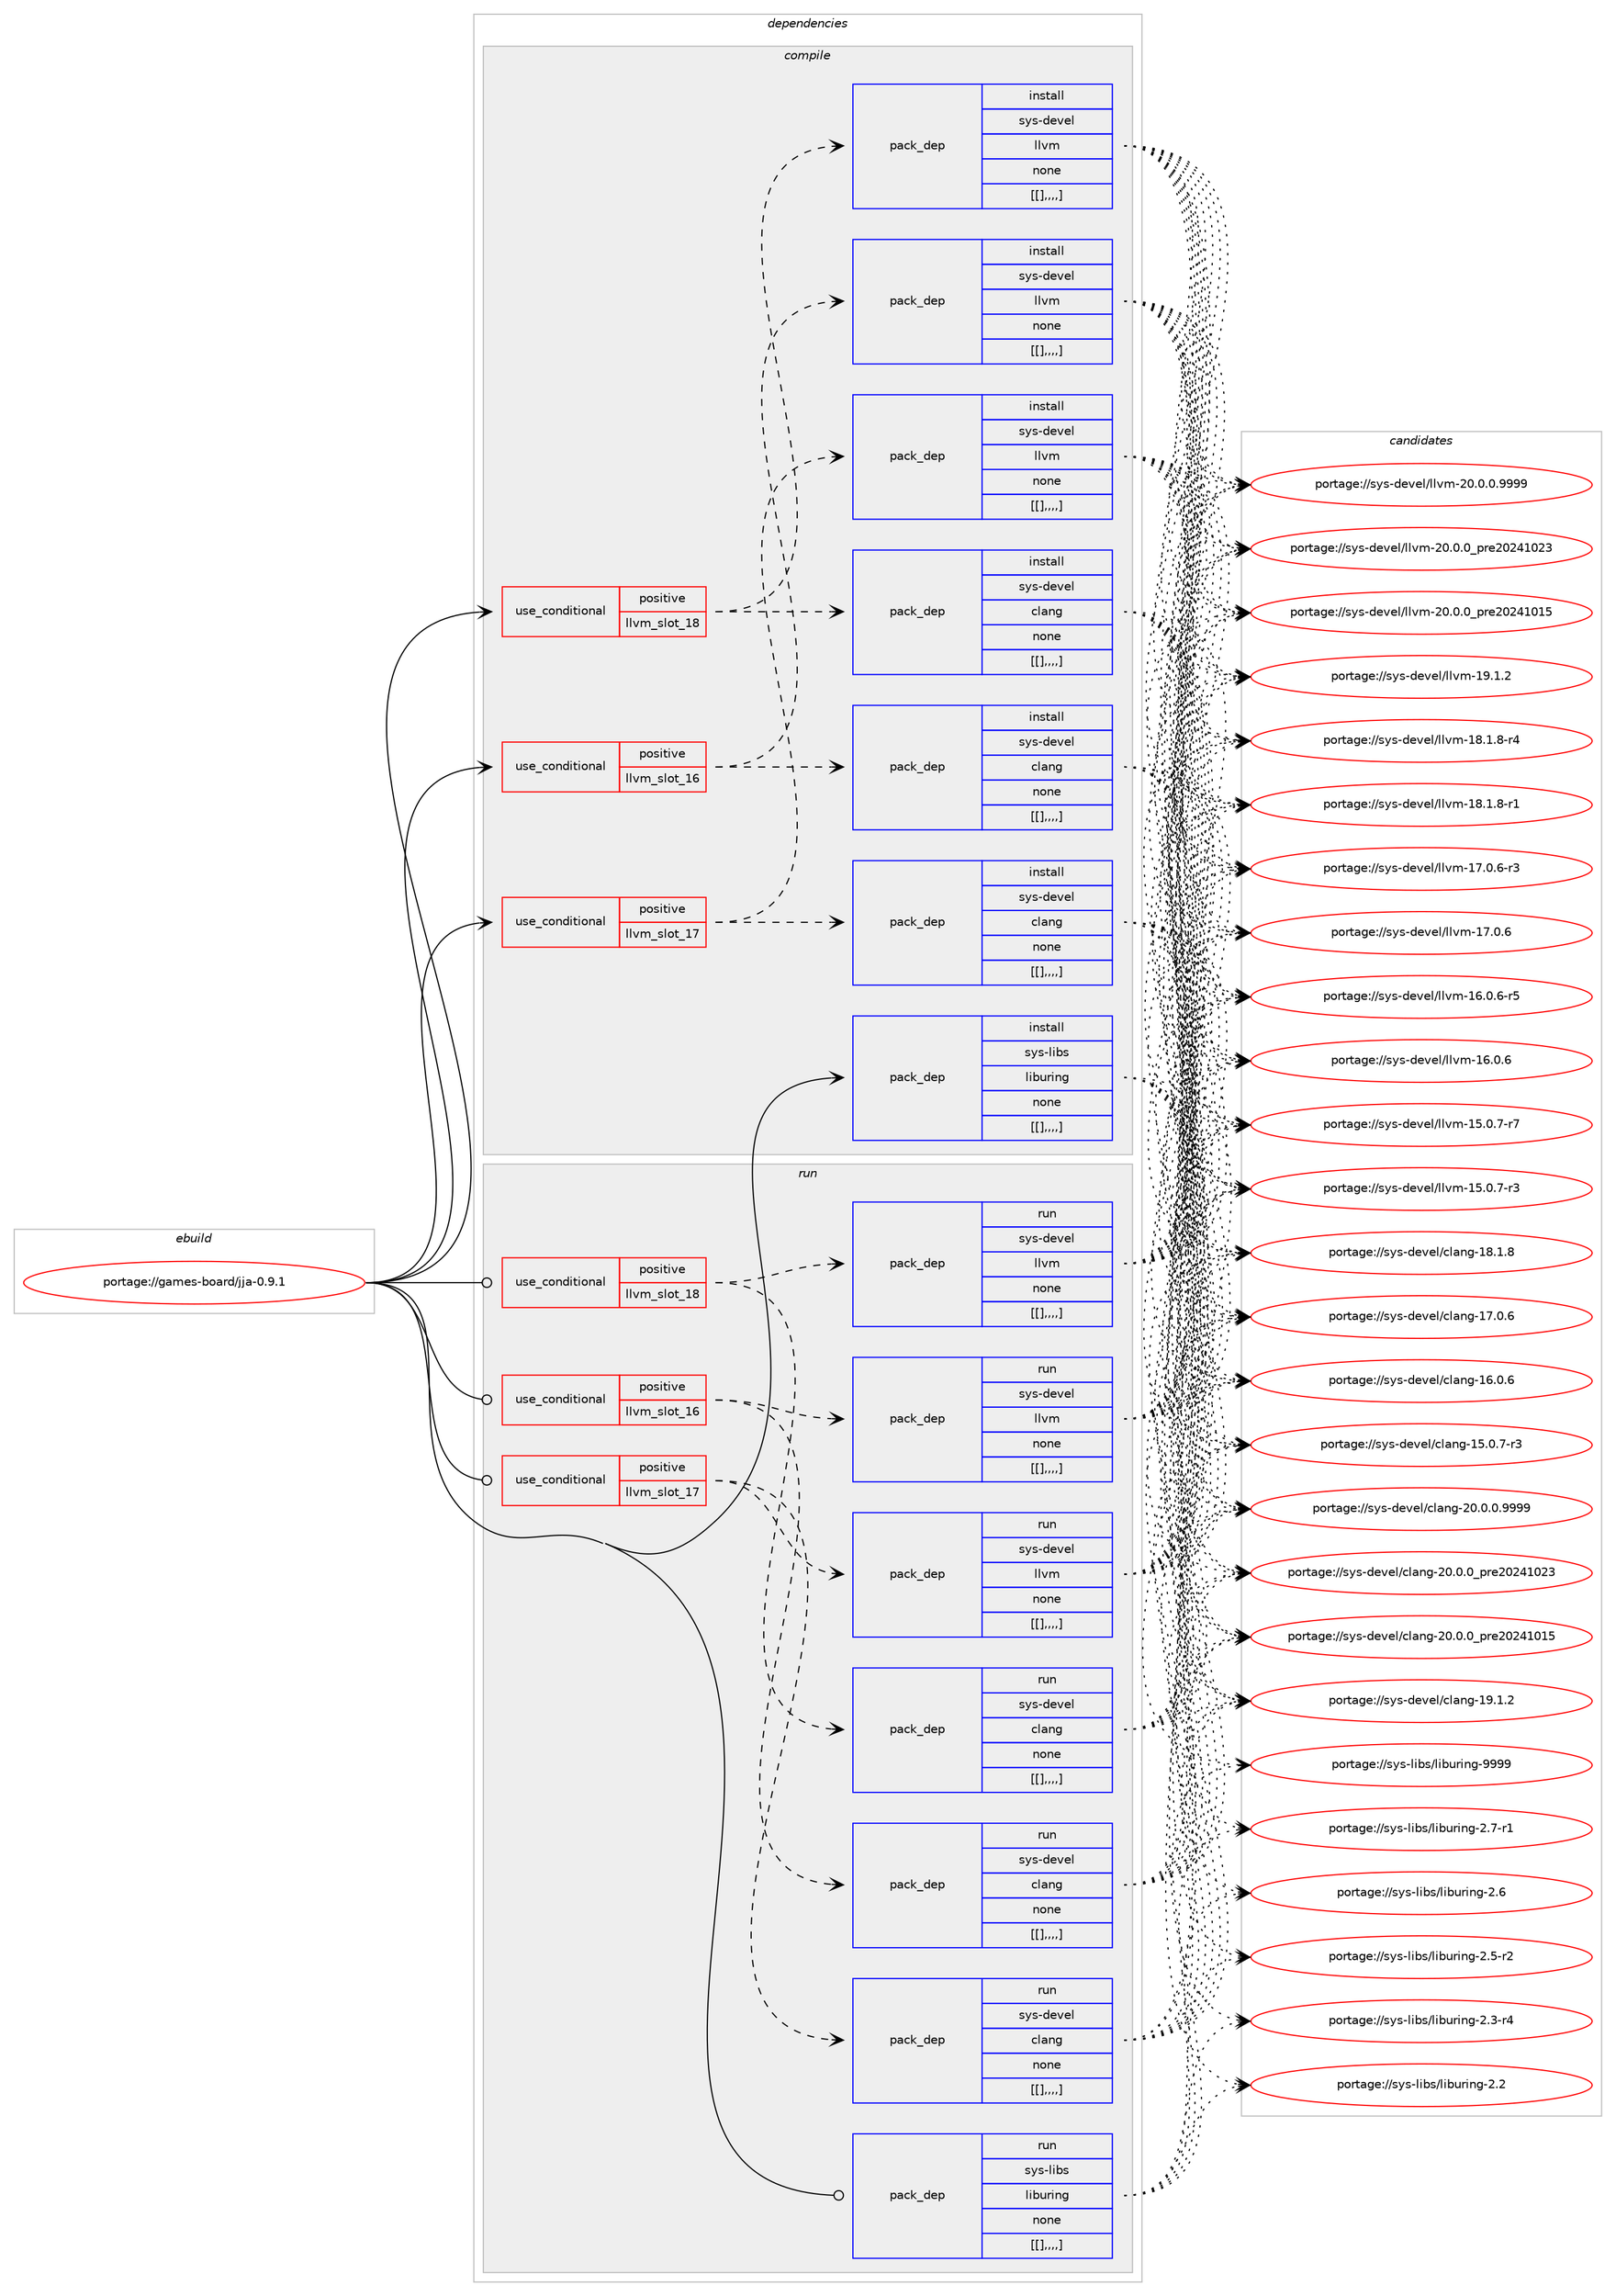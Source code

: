 digraph prolog {

# *************
# Graph options
# *************

newrank=true;
concentrate=true;
compound=true;
graph [rankdir=LR,fontname=Helvetica,fontsize=10,ranksep=1.5];#, ranksep=2.5, nodesep=0.2];
edge  [arrowhead=vee];
node  [fontname=Helvetica,fontsize=10];

# **********
# The ebuild
# **********

subgraph cluster_leftcol {
color=gray;
label=<<i>ebuild</i>>;
id [label="portage://games-board/jja-0.9.1", color=red, width=4, href="../games-board/jja-0.9.1.svg"];
}

# ****************
# The dependencies
# ****************

subgraph cluster_midcol {
color=gray;
label=<<i>dependencies</i>>;
subgraph cluster_compile {
fillcolor="#eeeeee";
style=filled;
label=<<i>compile</i>>;
subgraph cond67743 {
dependency237860 [label=<<TABLE BORDER="0" CELLBORDER="1" CELLSPACING="0" CELLPADDING="4"><TR><TD ROWSPAN="3" CELLPADDING="10">use_conditional</TD></TR><TR><TD>positive</TD></TR><TR><TD>llvm_slot_16</TD></TR></TABLE>>, shape=none, color=red];
subgraph pack168548 {
dependency237861 [label=<<TABLE BORDER="0" CELLBORDER="1" CELLSPACING="0" CELLPADDING="4" WIDTH="220"><TR><TD ROWSPAN="6" CELLPADDING="30">pack_dep</TD></TR><TR><TD WIDTH="110">install</TD></TR><TR><TD>sys-devel</TD></TR><TR><TD>clang</TD></TR><TR><TD>none</TD></TR><TR><TD>[[],,,,]</TD></TR></TABLE>>, shape=none, color=blue];
}
dependency237860:e -> dependency237861:w [weight=20,style="dashed",arrowhead="vee"];
subgraph pack168551 {
dependency237865 [label=<<TABLE BORDER="0" CELLBORDER="1" CELLSPACING="0" CELLPADDING="4" WIDTH="220"><TR><TD ROWSPAN="6" CELLPADDING="30">pack_dep</TD></TR><TR><TD WIDTH="110">install</TD></TR><TR><TD>sys-devel</TD></TR><TR><TD>llvm</TD></TR><TR><TD>none</TD></TR><TR><TD>[[],,,,]</TD></TR></TABLE>>, shape=none, color=blue];
}
dependency237860:e -> dependency237865:w [weight=20,style="dashed",arrowhead="vee"];
}
id:e -> dependency237860:w [weight=20,style="solid",arrowhead="vee"];
subgraph cond67747 {
dependency237916 [label=<<TABLE BORDER="0" CELLBORDER="1" CELLSPACING="0" CELLPADDING="4"><TR><TD ROWSPAN="3" CELLPADDING="10">use_conditional</TD></TR><TR><TD>positive</TD></TR><TR><TD>llvm_slot_17</TD></TR></TABLE>>, shape=none, color=red];
subgraph pack168592 {
dependency237920 [label=<<TABLE BORDER="0" CELLBORDER="1" CELLSPACING="0" CELLPADDING="4" WIDTH="220"><TR><TD ROWSPAN="6" CELLPADDING="30">pack_dep</TD></TR><TR><TD WIDTH="110">install</TD></TR><TR><TD>sys-devel</TD></TR><TR><TD>clang</TD></TR><TR><TD>none</TD></TR><TR><TD>[[],,,,]</TD></TR></TABLE>>, shape=none, color=blue];
}
dependency237916:e -> dependency237920:w [weight=20,style="dashed",arrowhead="vee"];
subgraph pack168596 {
dependency237926 [label=<<TABLE BORDER="0" CELLBORDER="1" CELLSPACING="0" CELLPADDING="4" WIDTH="220"><TR><TD ROWSPAN="6" CELLPADDING="30">pack_dep</TD></TR><TR><TD WIDTH="110">install</TD></TR><TR><TD>sys-devel</TD></TR><TR><TD>llvm</TD></TR><TR><TD>none</TD></TR><TR><TD>[[],,,,]</TD></TR></TABLE>>, shape=none, color=blue];
}
dependency237916:e -> dependency237926:w [weight=20,style="dashed",arrowhead="vee"];
}
id:e -> dependency237916:w [weight=20,style="solid",arrowhead="vee"];
subgraph cond67754 {
dependency237929 [label=<<TABLE BORDER="0" CELLBORDER="1" CELLSPACING="0" CELLPADDING="4"><TR><TD ROWSPAN="3" CELLPADDING="10">use_conditional</TD></TR><TR><TD>positive</TD></TR><TR><TD>llvm_slot_18</TD></TR></TABLE>>, shape=none, color=red];
subgraph pack168616 {
dependency237945 [label=<<TABLE BORDER="0" CELLBORDER="1" CELLSPACING="0" CELLPADDING="4" WIDTH="220"><TR><TD ROWSPAN="6" CELLPADDING="30">pack_dep</TD></TR><TR><TD WIDTH="110">install</TD></TR><TR><TD>sys-devel</TD></TR><TR><TD>clang</TD></TR><TR><TD>none</TD></TR><TR><TD>[[],,,,]</TD></TR></TABLE>>, shape=none, color=blue];
}
dependency237929:e -> dependency237945:w [weight=20,style="dashed",arrowhead="vee"];
subgraph pack168683 {
dependency238039 [label=<<TABLE BORDER="0" CELLBORDER="1" CELLSPACING="0" CELLPADDING="4" WIDTH="220"><TR><TD ROWSPAN="6" CELLPADDING="30">pack_dep</TD></TR><TR><TD WIDTH="110">install</TD></TR><TR><TD>sys-devel</TD></TR><TR><TD>llvm</TD></TR><TR><TD>none</TD></TR><TR><TD>[[],,,,]</TD></TR></TABLE>>, shape=none, color=blue];
}
dependency237929:e -> dependency238039:w [weight=20,style="dashed",arrowhead="vee"];
}
id:e -> dependency237929:w [weight=20,style="solid",arrowhead="vee"];
subgraph pack168712 {
dependency238069 [label=<<TABLE BORDER="0" CELLBORDER="1" CELLSPACING="0" CELLPADDING="4" WIDTH="220"><TR><TD ROWSPAN="6" CELLPADDING="30">pack_dep</TD></TR><TR><TD WIDTH="110">install</TD></TR><TR><TD>sys-libs</TD></TR><TR><TD>liburing</TD></TR><TR><TD>none</TD></TR><TR><TD>[[],,,,]</TD></TR></TABLE>>, shape=none, color=blue];
}
id:e -> dependency238069:w [weight=20,style="solid",arrowhead="vee"];
}
subgraph cluster_compileandrun {
fillcolor="#eeeeee";
style=filled;
label=<<i>compile and run</i>>;
}
subgraph cluster_run {
fillcolor="#eeeeee";
style=filled;
label=<<i>run</i>>;
subgraph cond67771 {
dependency238074 [label=<<TABLE BORDER="0" CELLBORDER="1" CELLSPACING="0" CELLPADDING="4"><TR><TD ROWSPAN="3" CELLPADDING="10">use_conditional</TD></TR><TR><TD>positive</TD></TR><TR><TD>llvm_slot_16</TD></TR></TABLE>>, shape=none, color=red];
subgraph pack168725 {
dependency238076 [label=<<TABLE BORDER="0" CELLBORDER="1" CELLSPACING="0" CELLPADDING="4" WIDTH="220"><TR><TD ROWSPAN="6" CELLPADDING="30">pack_dep</TD></TR><TR><TD WIDTH="110">run</TD></TR><TR><TD>sys-devel</TD></TR><TR><TD>clang</TD></TR><TR><TD>none</TD></TR><TR><TD>[[],,,,]</TD></TR></TABLE>>, shape=none, color=blue];
}
dependency238074:e -> dependency238076:w [weight=20,style="dashed",arrowhead="vee"];
subgraph pack168727 {
dependency238120 [label=<<TABLE BORDER="0" CELLBORDER="1" CELLSPACING="0" CELLPADDING="4" WIDTH="220"><TR><TD ROWSPAN="6" CELLPADDING="30">pack_dep</TD></TR><TR><TD WIDTH="110">run</TD></TR><TR><TD>sys-devel</TD></TR><TR><TD>llvm</TD></TR><TR><TD>none</TD></TR><TR><TD>[[],,,,]</TD></TR></TABLE>>, shape=none, color=blue];
}
dependency238074:e -> dependency238120:w [weight=20,style="dashed",arrowhead="vee"];
}
id:e -> dependency238074:w [weight=20,style="solid",arrowhead="odot"];
subgraph cond67779 {
dependency238124 [label=<<TABLE BORDER="0" CELLBORDER="1" CELLSPACING="0" CELLPADDING="4"><TR><TD ROWSPAN="3" CELLPADDING="10">use_conditional</TD></TR><TR><TD>positive</TD></TR><TR><TD>llvm_slot_17</TD></TR></TABLE>>, shape=none, color=red];
subgraph pack168795 {
dependency238183 [label=<<TABLE BORDER="0" CELLBORDER="1" CELLSPACING="0" CELLPADDING="4" WIDTH="220"><TR><TD ROWSPAN="6" CELLPADDING="30">pack_dep</TD></TR><TR><TD WIDTH="110">run</TD></TR><TR><TD>sys-devel</TD></TR><TR><TD>clang</TD></TR><TR><TD>none</TD></TR><TR><TD>[[],,,,]</TD></TR></TABLE>>, shape=none, color=blue];
}
dependency238124:e -> dependency238183:w [weight=20,style="dashed",arrowhead="vee"];
subgraph pack168864 {
dependency238252 [label=<<TABLE BORDER="0" CELLBORDER="1" CELLSPACING="0" CELLPADDING="4" WIDTH="220"><TR><TD ROWSPAN="6" CELLPADDING="30">pack_dep</TD></TR><TR><TD WIDTH="110">run</TD></TR><TR><TD>sys-devel</TD></TR><TR><TD>llvm</TD></TR><TR><TD>none</TD></TR><TR><TD>[[],,,,]</TD></TR></TABLE>>, shape=none, color=blue];
}
dependency238124:e -> dependency238252:w [weight=20,style="dashed",arrowhead="vee"];
}
id:e -> dependency238124:w [weight=20,style="solid",arrowhead="odot"];
subgraph cond67795 {
dependency238280 [label=<<TABLE BORDER="0" CELLBORDER="1" CELLSPACING="0" CELLPADDING="4"><TR><TD ROWSPAN="3" CELLPADDING="10">use_conditional</TD></TR><TR><TD>positive</TD></TR><TR><TD>llvm_slot_18</TD></TR></TABLE>>, shape=none, color=red];
subgraph pack168897 {
dependency238292 [label=<<TABLE BORDER="0" CELLBORDER="1" CELLSPACING="0" CELLPADDING="4" WIDTH="220"><TR><TD ROWSPAN="6" CELLPADDING="30">pack_dep</TD></TR><TR><TD WIDTH="110">run</TD></TR><TR><TD>sys-devel</TD></TR><TR><TD>clang</TD></TR><TR><TD>none</TD></TR><TR><TD>[[],,,,]</TD></TR></TABLE>>, shape=none, color=blue];
}
dependency238280:e -> dependency238292:w [weight=20,style="dashed",arrowhead="vee"];
subgraph pack168917 {
dependency238311 [label=<<TABLE BORDER="0" CELLBORDER="1" CELLSPACING="0" CELLPADDING="4" WIDTH="220"><TR><TD ROWSPAN="6" CELLPADDING="30">pack_dep</TD></TR><TR><TD WIDTH="110">run</TD></TR><TR><TD>sys-devel</TD></TR><TR><TD>llvm</TD></TR><TR><TD>none</TD></TR><TR><TD>[[],,,,]</TD></TR></TABLE>>, shape=none, color=blue];
}
dependency238280:e -> dependency238311:w [weight=20,style="dashed",arrowhead="vee"];
}
id:e -> dependency238280:w [weight=20,style="solid",arrowhead="odot"];
subgraph pack168935 {
dependency238341 [label=<<TABLE BORDER="0" CELLBORDER="1" CELLSPACING="0" CELLPADDING="4" WIDTH="220"><TR><TD ROWSPAN="6" CELLPADDING="30">pack_dep</TD></TR><TR><TD WIDTH="110">run</TD></TR><TR><TD>sys-libs</TD></TR><TR><TD>liburing</TD></TR><TR><TD>none</TD></TR><TR><TD>[[],,,,]</TD></TR></TABLE>>, shape=none, color=blue];
}
id:e -> dependency238341:w [weight=20,style="solid",arrowhead="odot"];
}
}

# **************
# The candidates
# **************

subgraph cluster_choices {
rank=same;
color=gray;
label=<<i>candidates</i>>;

subgraph choice168213 {
color=black;
nodesep=1;
choice11512111545100101118101108479910897110103455048464846484657575757 [label="portage://sys-devel/clang-20.0.0.9999", color=red, width=4,href="../sys-devel/clang-20.0.0.9999.svg"];
choice1151211154510010111810110847991089711010345504846484648951121141015048505249485051 [label="portage://sys-devel/clang-20.0.0_pre20241023", color=red, width=4,href="../sys-devel/clang-20.0.0_pre20241023.svg"];
choice1151211154510010111810110847991089711010345504846484648951121141015048505249484953 [label="portage://sys-devel/clang-20.0.0_pre20241015", color=red, width=4,href="../sys-devel/clang-20.0.0_pre20241015.svg"];
choice1151211154510010111810110847991089711010345495746494650 [label="portage://sys-devel/clang-19.1.2", color=red, width=4,href="../sys-devel/clang-19.1.2.svg"];
choice1151211154510010111810110847991089711010345495646494656 [label="portage://sys-devel/clang-18.1.8", color=red, width=4,href="../sys-devel/clang-18.1.8.svg"];
choice1151211154510010111810110847991089711010345495546484654 [label="portage://sys-devel/clang-17.0.6", color=red, width=4,href="../sys-devel/clang-17.0.6.svg"];
choice1151211154510010111810110847991089711010345495446484654 [label="portage://sys-devel/clang-16.0.6", color=red, width=4,href="../sys-devel/clang-16.0.6.svg"];
choice11512111545100101118101108479910897110103454953464846554511451 [label="portage://sys-devel/clang-15.0.7-r3", color=red, width=4,href="../sys-devel/clang-15.0.7-r3.svg"];
dependency237861:e -> choice11512111545100101118101108479910897110103455048464846484657575757:w [style=dotted,weight="100"];
dependency237861:e -> choice1151211154510010111810110847991089711010345504846484648951121141015048505249485051:w [style=dotted,weight="100"];
dependency237861:e -> choice1151211154510010111810110847991089711010345504846484648951121141015048505249484953:w [style=dotted,weight="100"];
dependency237861:e -> choice1151211154510010111810110847991089711010345495746494650:w [style=dotted,weight="100"];
dependency237861:e -> choice1151211154510010111810110847991089711010345495646494656:w [style=dotted,weight="100"];
dependency237861:e -> choice1151211154510010111810110847991089711010345495546484654:w [style=dotted,weight="100"];
dependency237861:e -> choice1151211154510010111810110847991089711010345495446484654:w [style=dotted,weight="100"];
dependency237861:e -> choice11512111545100101118101108479910897110103454953464846554511451:w [style=dotted,weight="100"];
}
subgraph choice168241 {
color=black;
nodesep=1;
choice1151211154510010111810110847108108118109455048464846484657575757 [label="portage://sys-devel/llvm-20.0.0.9999", color=red, width=4,href="../sys-devel/llvm-20.0.0.9999.svg"];
choice115121115451001011181011084710810811810945504846484648951121141015048505249485051 [label="portage://sys-devel/llvm-20.0.0_pre20241023", color=red, width=4,href="../sys-devel/llvm-20.0.0_pre20241023.svg"];
choice115121115451001011181011084710810811810945504846484648951121141015048505249484953 [label="portage://sys-devel/llvm-20.0.0_pre20241015", color=red, width=4,href="../sys-devel/llvm-20.0.0_pre20241015.svg"];
choice115121115451001011181011084710810811810945495746494650 [label="portage://sys-devel/llvm-19.1.2", color=red, width=4,href="../sys-devel/llvm-19.1.2.svg"];
choice1151211154510010111810110847108108118109454956464946564511452 [label="portage://sys-devel/llvm-18.1.8-r4", color=red, width=4,href="../sys-devel/llvm-18.1.8-r4.svg"];
choice1151211154510010111810110847108108118109454956464946564511449 [label="portage://sys-devel/llvm-18.1.8-r1", color=red, width=4,href="../sys-devel/llvm-18.1.8-r1.svg"];
choice1151211154510010111810110847108108118109454955464846544511451 [label="portage://sys-devel/llvm-17.0.6-r3", color=red, width=4,href="../sys-devel/llvm-17.0.6-r3.svg"];
choice115121115451001011181011084710810811810945495546484654 [label="portage://sys-devel/llvm-17.0.6", color=red, width=4,href="../sys-devel/llvm-17.0.6.svg"];
choice1151211154510010111810110847108108118109454954464846544511453 [label="portage://sys-devel/llvm-16.0.6-r5", color=red, width=4,href="../sys-devel/llvm-16.0.6-r5.svg"];
choice115121115451001011181011084710810811810945495446484654 [label="portage://sys-devel/llvm-16.0.6", color=red, width=4,href="../sys-devel/llvm-16.0.6.svg"];
choice1151211154510010111810110847108108118109454953464846554511455 [label="portage://sys-devel/llvm-15.0.7-r7", color=red, width=4,href="../sys-devel/llvm-15.0.7-r7.svg"];
choice1151211154510010111810110847108108118109454953464846554511451 [label="portage://sys-devel/llvm-15.0.7-r3", color=red, width=4,href="../sys-devel/llvm-15.0.7-r3.svg"];
dependency237865:e -> choice1151211154510010111810110847108108118109455048464846484657575757:w [style=dotted,weight="100"];
dependency237865:e -> choice115121115451001011181011084710810811810945504846484648951121141015048505249485051:w [style=dotted,weight="100"];
dependency237865:e -> choice115121115451001011181011084710810811810945504846484648951121141015048505249484953:w [style=dotted,weight="100"];
dependency237865:e -> choice115121115451001011181011084710810811810945495746494650:w [style=dotted,weight="100"];
dependency237865:e -> choice1151211154510010111810110847108108118109454956464946564511452:w [style=dotted,weight="100"];
dependency237865:e -> choice1151211154510010111810110847108108118109454956464946564511449:w [style=dotted,weight="100"];
dependency237865:e -> choice1151211154510010111810110847108108118109454955464846544511451:w [style=dotted,weight="100"];
dependency237865:e -> choice115121115451001011181011084710810811810945495546484654:w [style=dotted,weight="100"];
dependency237865:e -> choice1151211154510010111810110847108108118109454954464846544511453:w [style=dotted,weight="100"];
dependency237865:e -> choice115121115451001011181011084710810811810945495446484654:w [style=dotted,weight="100"];
dependency237865:e -> choice1151211154510010111810110847108108118109454953464846554511455:w [style=dotted,weight="100"];
dependency237865:e -> choice1151211154510010111810110847108108118109454953464846554511451:w [style=dotted,weight="100"];
}
subgraph choice168297 {
color=black;
nodesep=1;
choice11512111545100101118101108479910897110103455048464846484657575757 [label="portage://sys-devel/clang-20.0.0.9999", color=red, width=4,href="../sys-devel/clang-20.0.0.9999.svg"];
choice1151211154510010111810110847991089711010345504846484648951121141015048505249485051 [label="portage://sys-devel/clang-20.0.0_pre20241023", color=red, width=4,href="../sys-devel/clang-20.0.0_pre20241023.svg"];
choice1151211154510010111810110847991089711010345504846484648951121141015048505249484953 [label="portage://sys-devel/clang-20.0.0_pre20241015", color=red, width=4,href="../sys-devel/clang-20.0.0_pre20241015.svg"];
choice1151211154510010111810110847991089711010345495746494650 [label="portage://sys-devel/clang-19.1.2", color=red, width=4,href="../sys-devel/clang-19.1.2.svg"];
choice1151211154510010111810110847991089711010345495646494656 [label="portage://sys-devel/clang-18.1.8", color=red, width=4,href="../sys-devel/clang-18.1.8.svg"];
choice1151211154510010111810110847991089711010345495546484654 [label="portage://sys-devel/clang-17.0.6", color=red, width=4,href="../sys-devel/clang-17.0.6.svg"];
choice1151211154510010111810110847991089711010345495446484654 [label="portage://sys-devel/clang-16.0.6", color=red, width=4,href="../sys-devel/clang-16.0.6.svg"];
choice11512111545100101118101108479910897110103454953464846554511451 [label="portage://sys-devel/clang-15.0.7-r3", color=red, width=4,href="../sys-devel/clang-15.0.7-r3.svg"];
dependency237920:e -> choice11512111545100101118101108479910897110103455048464846484657575757:w [style=dotted,weight="100"];
dependency237920:e -> choice1151211154510010111810110847991089711010345504846484648951121141015048505249485051:w [style=dotted,weight="100"];
dependency237920:e -> choice1151211154510010111810110847991089711010345504846484648951121141015048505249484953:w [style=dotted,weight="100"];
dependency237920:e -> choice1151211154510010111810110847991089711010345495746494650:w [style=dotted,weight="100"];
dependency237920:e -> choice1151211154510010111810110847991089711010345495646494656:w [style=dotted,weight="100"];
dependency237920:e -> choice1151211154510010111810110847991089711010345495546484654:w [style=dotted,weight="100"];
dependency237920:e -> choice1151211154510010111810110847991089711010345495446484654:w [style=dotted,weight="100"];
dependency237920:e -> choice11512111545100101118101108479910897110103454953464846554511451:w [style=dotted,weight="100"];
}
subgraph choice168306 {
color=black;
nodesep=1;
choice1151211154510010111810110847108108118109455048464846484657575757 [label="portage://sys-devel/llvm-20.0.0.9999", color=red, width=4,href="../sys-devel/llvm-20.0.0.9999.svg"];
choice115121115451001011181011084710810811810945504846484648951121141015048505249485051 [label="portage://sys-devel/llvm-20.0.0_pre20241023", color=red, width=4,href="../sys-devel/llvm-20.0.0_pre20241023.svg"];
choice115121115451001011181011084710810811810945504846484648951121141015048505249484953 [label="portage://sys-devel/llvm-20.0.0_pre20241015", color=red, width=4,href="../sys-devel/llvm-20.0.0_pre20241015.svg"];
choice115121115451001011181011084710810811810945495746494650 [label="portage://sys-devel/llvm-19.1.2", color=red, width=4,href="../sys-devel/llvm-19.1.2.svg"];
choice1151211154510010111810110847108108118109454956464946564511452 [label="portage://sys-devel/llvm-18.1.8-r4", color=red, width=4,href="../sys-devel/llvm-18.1.8-r4.svg"];
choice1151211154510010111810110847108108118109454956464946564511449 [label="portage://sys-devel/llvm-18.1.8-r1", color=red, width=4,href="../sys-devel/llvm-18.1.8-r1.svg"];
choice1151211154510010111810110847108108118109454955464846544511451 [label="portage://sys-devel/llvm-17.0.6-r3", color=red, width=4,href="../sys-devel/llvm-17.0.6-r3.svg"];
choice115121115451001011181011084710810811810945495546484654 [label="portage://sys-devel/llvm-17.0.6", color=red, width=4,href="../sys-devel/llvm-17.0.6.svg"];
choice1151211154510010111810110847108108118109454954464846544511453 [label="portage://sys-devel/llvm-16.0.6-r5", color=red, width=4,href="../sys-devel/llvm-16.0.6-r5.svg"];
choice115121115451001011181011084710810811810945495446484654 [label="portage://sys-devel/llvm-16.0.6", color=red, width=4,href="../sys-devel/llvm-16.0.6.svg"];
choice1151211154510010111810110847108108118109454953464846554511455 [label="portage://sys-devel/llvm-15.0.7-r7", color=red, width=4,href="../sys-devel/llvm-15.0.7-r7.svg"];
choice1151211154510010111810110847108108118109454953464846554511451 [label="portage://sys-devel/llvm-15.0.7-r3", color=red, width=4,href="../sys-devel/llvm-15.0.7-r3.svg"];
dependency237926:e -> choice1151211154510010111810110847108108118109455048464846484657575757:w [style=dotted,weight="100"];
dependency237926:e -> choice115121115451001011181011084710810811810945504846484648951121141015048505249485051:w [style=dotted,weight="100"];
dependency237926:e -> choice115121115451001011181011084710810811810945504846484648951121141015048505249484953:w [style=dotted,weight="100"];
dependency237926:e -> choice115121115451001011181011084710810811810945495746494650:w [style=dotted,weight="100"];
dependency237926:e -> choice1151211154510010111810110847108108118109454956464946564511452:w [style=dotted,weight="100"];
dependency237926:e -> choice1151211154510010111810110847108108118109454956464946564511449:w [style=dotted,weight="100"];
dependency237926:e -> choice1151211154510010111810110847108108118109454955464846544511451:w [style=dotted,weight="100"];
dependency237926:e -> choice115121115451001011181011084710810811810945495546484654:w [style=dotted,weight="100"];
dependency237926:e -> choice1151211154510010111810110847108108118109454954464846544511453:w [style=dotted,weight="100"];
dependency237926:e -> choice115121115451001011181011084710810811810945495446484654:w [style=dotted,weight="100"];
dependency237926:e -> choice1151211154510010111810110847108108118109454953464846554511455:w [style=dotted,weight="100"];
dependency237926:e -> choice1151211154510010111810110847108108118109454953464846554511451:w [style=dotted,weight="100"];
}
subgraph choice168318 {
color=black;
nodesep=1;
choice11512111545100101118101108479910897110103455048464846484657575757 [label="portage://sys-devel/clang-20.0.0.9999", color=red, width=4,href="../sys-devel/clang-20.0.0.9999.svg"];
choice1151211154510010111810110847991089711010345504846484648951121141015048505249485051 [label="portage://sys-devel/clang-20.0.0_pre20241023", color=red, width=4,href="../sys-devel/clang-20.0.0_pre20241023.svg"];
choice1151211154510010111810110847991089711010345504846484648951121141015048505249484953 [label="portage://sys-devel/clang-20.0.0_pre20241015", color=red, width=4,href="../sys-devel/clang-20.0.0_pre20241015.svg"];
choice1151211154510010111810110847991089711010345495746494650 [label="portage://sys-devel/clang-19.1.2", color=red, width=4,href="../sys-devel/clang-19.1.2.svg"];
choice1151211154510010111810110847991089711010345495646494656 [label="portage://sys-devel/clang-18.1.8", color=red, width=4,href="../sys-devel/clang-18.1.8.svg"];
choice1151211154510010111810110847991089711010345495546484654 [label="portage://sys-devel/clang-17.0.6", color=red, width=4,href="../sys-devel/clang-17.0.6.svg"];
choice1151211154510010111810110847991089711010345495446484654 [label="portage://sys-devel/clang-16.0.6", color=red, width=4,href="../sys-devel/clang-16.0.6.svg"];
choice11512111545100101118101108479910897110103454953464846554511451 [label="portage://sys-devel/clang-15.0.7-r3", color=red, width=4,href="../sys-devel/clang-15.0.7-r3.svg"];
dependency237945:e -> choice11512111545100101118101108479910897110103455048464846484657575757:w [style=dotted,weight="100"];
dependency237945:e -> choice1151211154510010111810110847991089711010345504846484648951121141015048505249485051:w [style=dotted,weight="100"];
dependency237945:e -> choice1151211154510010111810110847991089711010345504846484648951121141015048505249484953:w [style=dotted,weight="100"];
dependency237945:e -> choice1151211154510010111810110847991089711010345495746494650:w [style=dotted,weight="100"];
dependency237945:e -> choice1151211154510010111810110847991089711010345495646494656:w [style=dotted,weight="100"];
dependency237945:e -> choice1151211154510010111810110847991089711010345495546484654:w [style=dotted,weight="100"];
dependency237945:e -> choice1151211154510010111810110847991089711010345495446484654:w [style=dotted,weight="100"];
dependency237945:e -> choice11512111545100101118101108479910897110103454953464846554511451:w [style=dotted,weight="100"];
}
subgraph choice168335 {
color=black;
nodesep=1;
choice1151211154510010111810110847108108118109455048464846484657575757 [label="portage://sys-devel/llvm-20.0.0.9999", color=red, width=4,href="../sys-devel/llvm-20.0.0.9999.svg"];
choice115121115451001011181011084710810811810945504846484648951121141015048505249485051 [label="portage://sys-devel/llvm-20.0.0_pre20241023", color=red, width=4,href="../sys-devel/llvm-20.0.0_pre20241023.svg"];
choice115121115451001011181011084710810811810945504846484648951121141015048505249484953 [label="portage://sys-devel/llvm-20.0.0_pre20241015", color=red, width=4,href="../sys-devel/llvm-20.0.0_pre20241015.svg"];
choice115121115451001011181011084710810811810945495746494650 [label="portage://sys-devel/llvm-19.1.2", color=red, width=4,href="../sys-devel/llvm-19.1.2.svg"];
choice1151211154510010111810110847108108118109454956464946564511452 [label="portage://sys-devel/llvm-18.1.8-r4", color=red, width=4,href="../sys-devel/llvm-18.1.8-r4.svg"];
choice1151211154510010111810110847108108118109454956464946564511449 [label="portage://sys-devel/llvm-18.1.8-r1", color=red, width=4,href="../sys-devel/llvm-18.1.8-r1.svg"];
choice1151211154510010111810110847108108118109454955464846544511451 [label="portage://sys-devel/llvm-17.0.6-r3", color=red, width=4,href="../sys-devel/llvm-17.0.6-r3.svg"];
choice115121115451001011181011084710810811810945495546484654 [label="portage://sys-devel/llvm-17.0.6", color=red, width=4,href="../sys-devel/llvm-17.0.6.svg"];
choice1151211154510010111810110847108108118109454954464846544511453 [label="portage://sys-devel/llvm-16.0.6-r5", color=red, width=4,href="../sys-devel/llvm-16.0.6-r5.svg"];
choice115121115451001011181011084710810811810945495446484654 [label="portage://sys-devel/llvm-16.0.6", color=red, width=4,href="../sys-devel/llvm-16.0.6.svg"];
choice1151211154510010111810110847108108118109454953464846554511455 [label="portage://sys-devel/llvm-15.0.7-r7", color=red, width=4,href="../sys-devel/llvm-15.0.7-r7.svg"];
choice1151211154510010111810110847108108118109454953464846554511451 [label="portage://sys-devel/llvm-15.0.7-r3", color=red, width=4,href="../sys-devel/llvm-15.0.7-r3.svg"];
dependency238039:e -> choice1151211154510010111810110847108108118109455048464846484657575757:w [style=dotted,weight="100"];
dependency238039:e -> choice115121115451001011181011084710810811810945504846484648951121141015048505249485051:w [style=dotted,weight="100"];
dependency238039:e -> choice115121115451001011181011084710810811810945504846484648951121141015048505249484953:w [style=dotted,weight="100"];
dependency238039:e -> choice115121115451001011181011084710810811810945495746494650:w [style=dotted,weight="100"];
dependency238039:e -> choice1151211154510010111810110847108108118109454956464946564511452:w [style=dotted,weight="100"];
dependency238039:e -> choice1151211154510010111810110847108108118109454956464946564511449:w [style=dotted,weight="100"];
dependency238039:e -> choice1151211154510010111810110847108108118109454955464846544511451:w [style=dotted,weight="100"];
dependency238039:e -> choice115121115451001011181011084710810811810945495546484654:w [style=dotted,weight="100"];
dependency238039:e -> choice1151211154510010111810110847108108118109454954464846544511453:w [style=dotted,weight="100"];
dependency238039:e -> choice115121115451001011181011084710810811810945495446484654:w [style=dotted,weight="100"];
dependency238039:e -> choice1151211154510010111810110847108108118109454953464846554511455:w [style=dotted,weight="100"];
dependency238039:e -> choice1151211154510010111810110847108108118109454953464846554511451:w [style=dotted,weight="100"];
}
subgraph choice168392 {
color=black;
nodesep=1;
choice115121115451081059811547108105981171141051101034557575757 [label="portage://sys-libs/liburing-9999", color=red, width=4,href="../sys-libs/liburing-9999.svg"];
choice11512111545108105981154710810598117114105110103455046554511449 [label="portage://sys-libs/liburing-2.7-r1", color=red, width=4,href="../sys-libs/liburing-2.7-r1.svg"];
choice1151211154510810598115471081059811711410511010345504654 [label="portage://sys-libs/liburing-2.6", color=red, width=4,href="../sys-libs/liburing-2.6.svg"];
choice11512111545108105981154710810598117114105110103455046534511450 [label="portage://sys-libs/liburing-2.5-r2", color=red, width=4,href="../sys-libs/liburing-2.5-r2.svg"];
choice11512111545108105981154710810598117114105110103455046514511452 [label="portage://sys-libs/liburing-2.3-r4", color=red, width=4,href="../sys-libs/liburing-2.3-r4.svg"];
choice1151211154510810598115471081059811711410511010345504650 [label="portage://sys-libs/liburing-2.2", color=red, width=4,href="../sys-libs/liburing-2.2.svg"];
dependency238069:e -> choice115121115451081059811547108105981171141051101034557575757:w [style=dotted,weight="100"];
dependency238069:e -> choice11512111545108105981154710810598117114105110103455046554511449:w [style=dotted,weight="100"];
dependency238069:e -> choice1151211154510810598115471081059811711410511010345504654:w [style=dotted,weight="100"];
dependency238069:e -> choice11512111545108105981154710810598117114105110103455046534511450:w [style=dotted,weight="100"];
dependency238069:e -> choice11512111545108105981154710810598117114105110103455046514511452:w [style=dotted,weight="100"];
dependency238069:e -> choice1151211154510810598115471081059811711410511010345504650:w [style=dotted,weight="100"];
}
subgraph choice168397 {
color=black;
nodesep=1;
choice11512111545100101118101108479910897110103455048464846484657575757 [label="portage://sys-devel/clang-20.0.0.9999", color=red, width=4,href="../sys-devel/clang-20.0.0.9999.svg"];
choice1151211154510010111810110847991089711010345504846484648951121141015048505249485051 [label="portage://sys-devel/clang-20.0.0_pre20241023", color=red, width=4,href="../sys-devel/clang-20.0.0_pre20241023.svg"];
choice1151211154510010111810110847991089711010345504846484648951121141015048505249484953 [label="portage://sys-devel/clang-20.0.0_pre20241015", color=red, width=4,href="../sys-devel/clang-20.0.0_pre20241015.svg"];
choice1151211154510010111810110847991089711010345495746494650 [label="portage://sys-devel/clang-19.1.2", color=red, width=4,href="../sys-devel/clang-19.1.2.svg"];
choice1151211154510010111810110847991089711010345495646494656 [label="portage://sys-devel/clang-18.1.8", color=red, width=4,href="../sys-devel/clang-18.1.8.svg"];
choice1151211154510010111810110847991089711010345495546484654 [label="portage://sys-devel/clang-17.0.6", color=red, width=4,href="../sys-devel/clang-17.0.6.svg"];
choice1151211154510010111810110847991089711010345495446484654 [label="portage://sys-devel/clang-16.0.6", color=red, width=4,href="../sys-devel/clang-16.0.6.svg"];
choice11512111545100101118101108479910897110103454953464846554511451 [label="portage://sys-devel/clang-15.0.7-r3", color=red, width=4,href="../sys-devel/clang-15.0.7-r3.svg"];
dependency238076:e -> choice11512111545100101118101108479910897110103455048464846484657575757:w [style=dotted,weight="100"];
dependency238076:e -> choice1151211154510010111810110847991089711010345504846484648951121141015048505249485051:w [style=dotted,weight="100"];
dependency238076:e -> choice1151211154510010111810110847991089711010345504846484648951121141015048505249484953:w [style=dotted,weight="100"];
dependency238076:e -> choice1151211154510010111810110847991089711010345495746494650:w [style=dotted,weight="100"];
dependency238076:e -> choice1151211154510010111810110847991089711010345495646494656:w [style=dotted,weight="100"];
dependency238076:e -> choice1151211154510010111810110847991089711010345495546484654:w [style=dotted,weight="100"];
dependency238076:e -> choice1151211154510010111810110847991089711010345495446484654:w [style=dotted,weight="100"];
dependency238076:e -> choice11512111545100101118101108479910897110103454953464846554511451:w [style=dotted,weight="100"];
}
subgraph choice168416 {
color=black;
nodesep=1;
choice1151211154510010111810110847108108118109455048464846484657575757 [label="portage://sys-devel/llvm-20.0.0.9999", color=red, width=4,href="../sys-devel/llvm-20.0.0.9999.svg"];
choice115121115451001011181011084710810811810945504846484648951121141015048505249485051 [label="portage://sys-devel/llvm-20.0.0_pre20241023", color=red, width=4,href="../sys-devel/llvm-20.0.0_pre20241023.svg"];
choice115121115451001011181011084710810811810945504846484648951121141015048505249484953 [label="portage://sys-devel/llvm-20.0.0_pre20241015", color=red, width=4,href="../sys-devel/llvm-20.0.0_pre20241015.svg"];
choice115121115451001011181011084710810811810945495746494650 [label="portage://sys-devel/llvm-19.1.2", color=red, width=4,href="../sys-devel/llvm-19.1.2.svg"];
choice1151211154510010111810110847108108118109454956464946564511452 [label="portage://sys-devel/llvm-18.1.8-r4", color=red, width=4,href="../sys-devel/llvm-18.1.8-r4.svg"];
choice1151211154510010111810110847108108118109454956464946564511449 [label="portage://sys-devel/llvm-18.1.8-r1", color=red, width=4,href="../sys-devel/llvm-18.1.8-r1.svg"];
choice1151211154510010111810110847108108118109454955464846544511451 [label="portage://sys-devel/llvm-17.0.6-r3", color=red, width=4,href="../sys-devel/llvm-17.0.6-r3.svg"];
choice115121115451001011181011084710810811810945495546484654 [label="portage://sys-devel/llvm-17.0.6", color=red, width=4,href="../sys-devel/llvm-17.0.6.svg"];
choice1151211154510010111810110847108108118109454954464846544511453 [label="portage://sys-devel/llvm-16.0.6-r5", color=red, width=4,href="../sys-devel/llvm-16.0.6-r5.svg"];
choice115121115451001011181011084710810811810945495446484654 [label="portage://sys-devel/llvm-16.0.6", color=red, width=4,href="../sys-devel/llvm-16.0.6.svg"];
choice1151211154510010111810110847108108118109454953464846554511455 [label="portage://sys-devel/llvm-15.0.7-r7", color=red, width=4,href="../sys-devel/llvm-15.0.7-r7.svg"];
choice1151211154510010111810110847108108118109454953464846554511451 [label="portage://sys-devel/llvm-15.0.7-r3", color=red, width=4,href="../sys-devel/llvm-15.0.7-r3.svg"];
dependency238120:e -> choice1151211154510010111810110847108108118109455048464846484657575757:w [style=dotted,weight="100"];
dependency238120:e -> choice115121115451001011181011084710810811810945504846484648951121141015048505249485051:w [style=dotted,weight="100"];
dependency238120:e -> choice115121115451001011181011084710810811810945504846484648951121141015048505249484953:w [style=dotted,weight="100"];
dependency238120:e -> choice115121115451001011181011084710810811810945495746494650:w [style=dotted,weight="100"];
dependency238120:e -> choice1151211154510010111810110847108108118109454956464946564511452:w [style=dotted,weight="100"];
dependency238120:e -> choice1151211154510010111810110847108108118109454956464946564511449:w [style=dotted,weight="100"];
dependency238120:e -> choice1151211154510010111810110847108108118109454955464846544511451:w [style=dotted,weight="100"];
dependency238120:e -> choice115121115451001011181011084710810811810945495546484654:w [style=dotted,weight="100"];
dependency238120:e -> choice1151211154510010111810110847108108118109454954464846544511453:w [style=dotted,weight="100"];
dependency238120:e -> choice115121115451001011181011084710810811810945495446484654:w [style=dotted,weight="100"];
dependency238120:e -> choice1151211154510010111810110847108108118109454953464846554511455:w [style=dotted,weight="100"];
dependency238120:e -> choice1151211154510010111810110847108108118109454953464846554511451:w [style=dotted,weight="100"];
}
subgraph choice168440 {
color=black;
nodesep=1;
choice11512111545100101118101108479910897110103455048464846484657575757 [label="portage://sys-devel/clang-20.0.0.9999", color=red, width=4,href="../sys-devel/clang-20.0.0.9999.svg"];
choice1151211154510010111810110847991089711010345504846484648951121141015048505249485051 [label="portage://sys-devel/clang-20.0.0_pre20241023", color=red, width=4,href="../sys-devel/clang-20.0.0_pre20241023.svg"];
choice1151211154510010111810110847991089711010345504846484648951121141015048505249484953 [label="portage://sys-devel/clang-20.0.0_pre20241015", color=red, width=4,href="../sys-devel/clang-20.0.0_pre20241015.svg"];
choice1151211154510010111810110847991089711010345495746494650 [label="portage://sys-devel/clang-19.1.2", color=red, width=4,href="../sys-devel/clang-19.1.2.svg"];
choice1151211154510010111810110847991089711010345495646494656 [label="portage://sys-devel/clang-18.1.8", color=red, width=4,href="../sys-devel/clang-18.1.8.svg"];
choice1151211154510010111810110847991089711010345495546484654 [label="portage://sys-devel/clang-17.0.6", color=red, width=4,href="../sys-devel/clang-17.0.6.svg"];
choice1151211154510010111810110847991089711010345495446484654 [label="portage://sys-devel/clang-16.0.6", color=red, width=4,href="../sys-devel/clang-16.0.6.svg"];
choice11512111545100101118101108479910897110103454953464846554511451 [label="portage://sys-devel/clang-15.0.7-r3", color=red, width=4,href="../sys-devel/clang-15.0.7-r3.svg"];
dependency238183:e -> choice11512111545100101118101108479910897110103455048464846484657575757:w [style=dotted,weight="100"];
dependency238183:e -> choice1151211154510010111810110847991089711010345504846484648951121141015048505249485051:w [style=dotted,weight="100"];
dependency238183:e -> choice1151211154510010111810110847991089711010345504846484648951121141015048505249484953:w [style=dotted,weight="100"];
dependency238183:e -> choice1151211154510010111810110847991089711010345495746494650:w [style=dotted,weight="100"];
dependency238183:e -> choice1151211154510010111810110847991089711010345495646494656:w [style=dotted,weight="100"];
dependency238183:e -> choice1151211154510010111810110847991089711010345495546484654:w [style=dotted,weight="100"];
dependency238183:e -> choice1151211154510010111810110847991089711010345495446484654:w [style=dotted,weight="100"];
dependency238183:e -> choice11512111545100101118101108479910897110103454953464846554511451:w [style=dotted,weight="100"];
}
subgraph choice168470 {
color=black;
nodesep=1;
choice1151211154510010111810110847108108118109455048464846484657575757 [label="portage://sys-devel/llvm-20.0.0.9999", color=red, width=4,href="../sys-devel/llvm-20.0.0.9999.svg"];
choice115121115451001011181011084710810811810945504846484648951121141015048505249485051 [label="portage://sys-devel/llvm-20.0.0_pre20241023", color=red, width=4,href="../sys-devel/llvm-20.0.0_pre20241023.svg"];
choice115121115451001011181011084710810811810945504846484648951121141015048505249484953 [label="portage://sys-devel/llvm-20.0.0_pre20241015", color=red, width=4,href="../sys-devel/llvm-20.0.0_pre20241015.svg"];
choice115121115451001011181011084710810811810945495746494650 [label="portage://sys-devel/llvm-19.1.2", color=red, width=4,href="../sys-devel/llvm-19.1.2.svg"];
choice1151211154510010111810110847108108118109454956464946564511452 [label="portage://sys-devel/llvm-18.1.8-r4", color=red, width=4,href="../sys-devel/llvm-18.1.8-r4.svg"];
choice1151211154510010111810110847108108118109454956464946564511449 [label="portage://sys-devel/llvm-18.1.8-r1", color=red, width=4,href="../sys-devel/llvm-18.1.8-r1.svg"];
choice1151211154510010111810110847108108118109454955464846544511451 [label="portage://sys-devel/llvm-17.0.6-r3", color=red, width=4,href="../sys-devel/llvm-17.0.6-r3.svg"];
choice115121115451001011181011084710810811810945495546484654 [label="portage://sys-devel/llvm-17.0.6", color=red, width=4,href="../sys-devel/llvm-17.0.6.svg"];
choice1151211154510010111810110847108108118109454954464846544511453 [label="portage://sys-devel/llvm-16.0.6-r5", color=red, width=4,href="../sys-devel/llvm-16.0.6-r5.svg"];
choice115121115451001011181011084710810811810945495446484654 [label="portage://sys-devel/llvm-16.0.6", color=red, width=4,href="../sys-devel/llvm-16.0.6.svg"];
choice1151211154510010111810110847108108118109454953464846554511455 [label="portage://sys-devel/llvm-15.0.7-r7", color=red, width=4,href="../sys-devel/llvm-15.0.7-r7.svg"];
choice1151211154510010111810110847108108118109454953464846554511451 [label="portage://sys-devel/llvm-15.0.7-r3", color=red, width=4,href="../sys-devel/llvm-15.0.7-r3.svg"];
dependency238252:e -> choice1151211154510010111810110847108108118109455048464846484657575757:w [style=dotted,weight="100"];
dependency238252:e -> choice115121115451001011181011084710810811810945504846484648951121141015048505249485051:w [style=dotted,weight="100"];
dependency238252:e -> choice115121115451001011181011084710810811810945504846484648951121141015048505249484953:w [style=dotted,weight="100"];
dependency238252:e -> choice115121115451001011181011084710810811810945495746494650:w [style=dotted,weight="100"];
dependency238252:e -> choice1151211154510010111810110847108108118109454956464946564511452:w [style=dotted,weight="100"];
dependency238252:e -> choice1151211154510010111810110847108108118109454956464946564511449:w [style=dotted,weight="100"];
dependency238252:e -> choice1151211154510010111810110847108108118109454955464846544511451:w [style=dotted,weight="100"];
dependency238252:e -> choice115121115451001011181011084710810811810945495546484654:w [style=dotted,weight="100"];
dependency238252:e -> choice1151211154510010111810110847108108118109454954464846544511453:w [style=dotted,weight="100"];
dependency238252:e -> choice115121115451001011181011084710810811810945495446484654:w [style=dotted,weight="100"];
dependency238252:e -> choice1151211154510010111810110847108108118109454953464846554511455:w [style=dotted,weight="100"];
dependency238252:e -> choice1151211154510010111810110847108108118109454953464846554511451:w [style=dotted,weight="100"];
}
subgraph choice168487 {
color=black;
nodesep=1;
choice11512111545100101118101108479910897110103455048464846484657575757 [label="portage://sys-devel/clang-20.0.0.9999", color=red, width=4,href="../sys-devel/clang-20.0.0.9999.svg"];
choice1151211154510010111810110847991089711010345504846484648951121141015048505249485051 [label="portage://sys-devel/clang-20.0.0_pre20241023", color=red, width=4,href="../sys-devel/clang-20.0.0_pre20241023.svg"];
choice1151211154510010111810110847991089711010345504846484648951121141015048505249484953 [label="portage://sys-devel/clang-20.0.0_pre20241015", color=red, width=4,href="../sys-devel/clang-20.0.0_pre20241015.svg"];
choice1151211154510010111810110847991089711010345495746494650 [label="portage://sys-devel/clang-19.1.2", color=red, width=4,href="../sys-devel/clang-19.1.2.svg"];
choice1151211154510010111810110847991089711010345495646494656 [label="portage://sys-devel/clang-18.1.8", color=red, width=4,href="../sys-devel/clang-18.1.8.svg"];
choice1151211154510010111810110847991089711010345495546484654 [label="portage://sys-devel/clang-17.0.6", color=red, width=4,href="../sys-devel/clang-17.0.6.svg"];
choice1151211154510010111810110847991089711010345495446484654 [label="portage://sys-devel/clang-16.0.6", color=red, width=4,href="../sys-devel/clang-16.0.6.svg"];
choice11512111545100101118101108479910897110103454953464846554511451 [label="portage://sys-devel/clang-15.0.7-r3", color=red, width=4,href="../sys-devel/clang-15.0.7-r3.svg"];
dependency238292:e -> choice11512111545100101118101108479910897110103455048464846484657575757:w [style=dotted,weight="100"];
dependency238292:e -> choice1151211154510010111810110847991089711010345504846484648951121141015048505249485051:w [style=dotted,weight="100"];
dependency238292:e -> choice1151211154510010111810110847991089711010345504846484648951121141015048505249484953:w [style=dotted,weight="100"];
dependency238292:e -> choice1151211154510010111810110847991089711010345495746494650:w [style=dotted,weight="100"];
dependency238292:e -> choice1151211154510010111810110847991089711010345495646494656:w [style=dotted,weight="100"];
dependency238292:e -> choice1151211154510010111810110847991089711010345495546484654:w [style=dotted,weight="100"];
dependency238292:e -> choice1151211154510010111810110847991089711010345495446484654:w [style=dotted,weight="100"];
dependency238292:e -> choice11512111545100101118101108479910897110103454953464846554511451:w [style=dotted,weight="100"];
}
subgraph choice168505 {
color=black;
nodesep=1;
choice1151211154510010111810110847108108118109455048464846484657575757 [label="portage://sys-devel/llvm-20.0.0.9999", color=red, width=4,href="../sys-devel/llvm-20.0.0.9999.svg"];
choice115121115451001011181011084710810811810945504846484648951121141015048505249485051 [label="portage://sys-devel/llvm-20.0.0_pre20241023", color=red, width=4,href="../sys-devel/llvm-20.0.0_pre20241023.svg"];
choice115121115451001011181011084710810811810945504846484648951121141015048505249484953 [label="portage://sys-devel/llvm-20.0.0_pre20241015", color=red, width=4,href="../sys-devel/llvm-20.0.0_pre20241015.svg"];
choice115121115451001011181011084710810811810945495746494650 [label="portage://sys-devel/llvm-19.1.2", color=red, width=4,href="../sys-devel/llvm-19.1.2.svg"];
choice1151211154510010111810110847108108118109454956464946564511452 [label="portage://sys-devel/llvm-18.1.8-r4", color=red, width=4,href="../sys-devel/llvm-18.1.8-r4.svg"];
choice1151211154510010111810110847108108118109454956464946564511449 [label="portage://sys-devel/llvm-18.1.8-r1", color=red, width=4,href="../sys-devel/llvm-18.1.8-r1.svg"];
choice1151211154510010111810110847108108118109454955464846544511451 [label="portage://sys-devel/llvm-17.0.6-r3", color=red, width=4,href="../sys-devel/llvm-17.0.6-r3.svg"];
choice115121115451001011181011084710810811810945495546484654 [label="portage://sys-devel/llvm-17.0.6", color=red, width=4,href="../sys-devel/llvm-17.0.6.svg"];
choice1151211154510010111810110847108108118109454954464846544511453 [label="portage://sys-devel/llvm-16.0.6-r5", color=red, width=4,href="../sys-devel/llvm-16.0.6-r5.svg"];
choice115121115451001011181011084710810811810945495446484654 [label="portage://sys-devel/llvm-16.0.6", color=red, width=4,href="../sys-devel/llvm-16.0.6.svg"];
choice1151211154510010111810110847108108118109454953464846554511455 [label="portage://sys-devel/llvm-15.0.7-r7", color=red, width=4,href="../sys-devel/llvm-15.0.7-r7.svg"];
choice1151211154510010111810110847108108118109454953464846554511451 [label="portage://sys-devel/llvm-15.0.7-r3", color=red, width=4,href="../sys-devel/llvm-15.0.7-r3.svg"];
dependency238311:e -> choice1151211154510010111810110847108108118109455048464846484657575757:w [style=dotted,weight="100"];
dependency238311:e -> choice115121115451001011181011084710810811810945504846484648951121141015048505249485051:w [style=dotted,weight="100"];
dependency238311:e -> choice115121115451001011181011084710810811810945504846484648951121141015048505249484953:w [style=dotted,weight="100"];
dependency238311:e -> choice115121115451001011181011084710810811810945495746494650:w [style=dotted,weight="100"];
dependency238311:e -> choice1151211154510010111810110847108108118109454956464946564511452:w [style=dotted,weight="100"];
dependency238311:e -> choice1151211154510010111810110847108108118109454956464946564511449:w [style=dotted,weight="100"];
dependency238311:e -> choice1151211154510010111810110847108108118109454955464846544511451:w [style=dotted,weight="100"];
dependency238311:e -> choice115121115451001011181011084710810811810945495546484654:w [style=dotted,weight="100"];
dependency238311:e -> choice1151211154510010111810110847108108118109454954464846544511453:w [style=dotted,weight="100"];
dependency238311:e -> choice115121115451001011181011084710810811810945495446484654:w [style=dotted,weight="100"];
dependency238311:e -> choice1151211154510010111810110847108108118109454953464846554511455:w [style=dotted,weight="100"];
dependency238311:e -> choice1151211154510010111810110847108108118109454953464846554511451:w [style=dotted,weight="100"];
}
subgraph choice168524 {
color=black;
nodesep=1;
choice115121115451081059811547108105981171141051101034557575757 [label="portage://sys-libs/liburing-9999", color=red, width=4,href="../sys-libs/liburing-9999.svg"];
choice11512111545108105981154710810598117114105110103455046554511449 [label="portage://sys-libs/liburing-2.7-r1", color=red, width=4,href="../sys-libs/liburing-2.7-r1.svg"];
choice1151211154510810598115471081059811711410511010345504654 [label="portage://sys-libs/liburing-2.6", color=red, width=4,href="../sys-libs/liburing-2.6.svg"];
choice11512111545108105981154710810598117114105110103455046534511450 [label="portage://sys-libs/liburing-2.5-r2", color=red, width=4,href="../sys-libs/liburing-2.5-r2.svg"];
choice11512111545108105981154710810598117114105110103455046514511452 [label="portage://sys-libs/liburing-2.3-r4", color=red, width=4,href="../sys-libs/liburing-2.3-r4.svg"];
choice1151211154510810598115471081059811711410511010345504650 [label="portage://sys-libs/liburing-2.2", color=red, width=4,href="../sys-libs/liburing-2.2.svg"];
dependency238341:e -> choice115121115451081059811547108105981171141051101034557575757:w [style=dotted,weight="100"];
dependency238341:e -> choice11512111545108105981154710810598117114105110103455046554511449:w [style=dotted,weight="100"];
dependency238341:e -> choice1151211154510810598115471081059811711410511010345504654:w [style=dotted,weight="100"];
dependency238341:e -> choice11512111545108105981154710810598117114105110103455046534511450:w [style=dotted,weight="100"];
dependency238341:e -> choice11512111545108105981154710810598117114105110103455046514511452:w [style=dotted,weight="100"];
dependency238341:e -> choice1151211154510810598115471081059811711410511010345504650:w [style=dotted,weight="100"];
}
}

}

